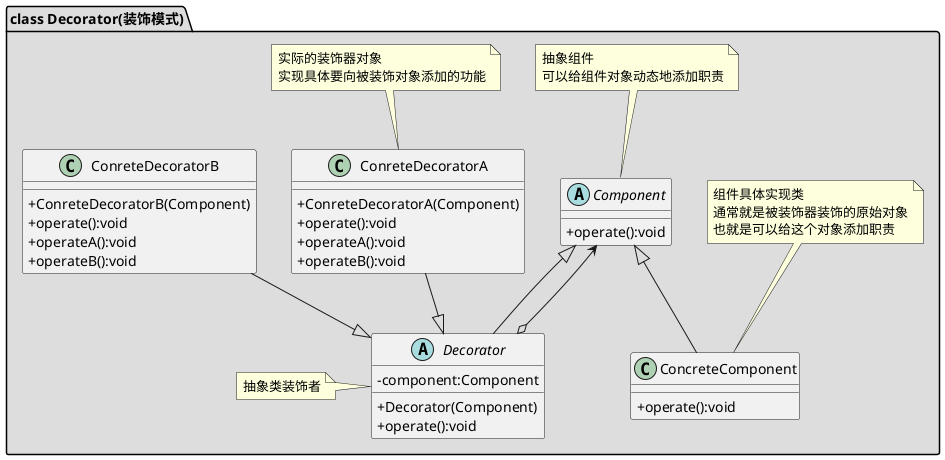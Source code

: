 @startuml
skinparam classAttributeIconSize 0

package "class Decorator(装饰模式)" #DDDDDD {

    abstract class Component
    {
    + operate():void
    }
    note top of Component: 抽象组件\n可以给组件对象动态地添加职责

    class ConcreteComponent
    {
    + operate():void
    }
    note top of ConcreteComponent: 组件具体实现类\n通常就是被装饰器装饰的原始对象\n也就是可以给这个对象添加职责



    abstract class Decorator
    {
    - component:Component
    + Decorator(Component)
    + operate():void
    }
    note left: 抽象类装饰者

    class ConreteDecoratorA
    {
    + ConreteDecoratorA(Component)
    + operate():void
    + operateA():void
    + operateB():void
    }
    note top:实际的装饰器对象\n实现具体要向被装饰对象添加的功能

    class ConreteDecoratorB
    {
    + ConreteDecoratorB(Component)
    + operate():void
    + operateA():void
    + operateB():void
    }

    Component <|-- ConcreteComponent
    Component <|-- Decorator
    Component <--o Decorator
    ConreteDecoratorA --|> Decorator
    ConreteDecoratorB --|> Decorator
}
@enduml